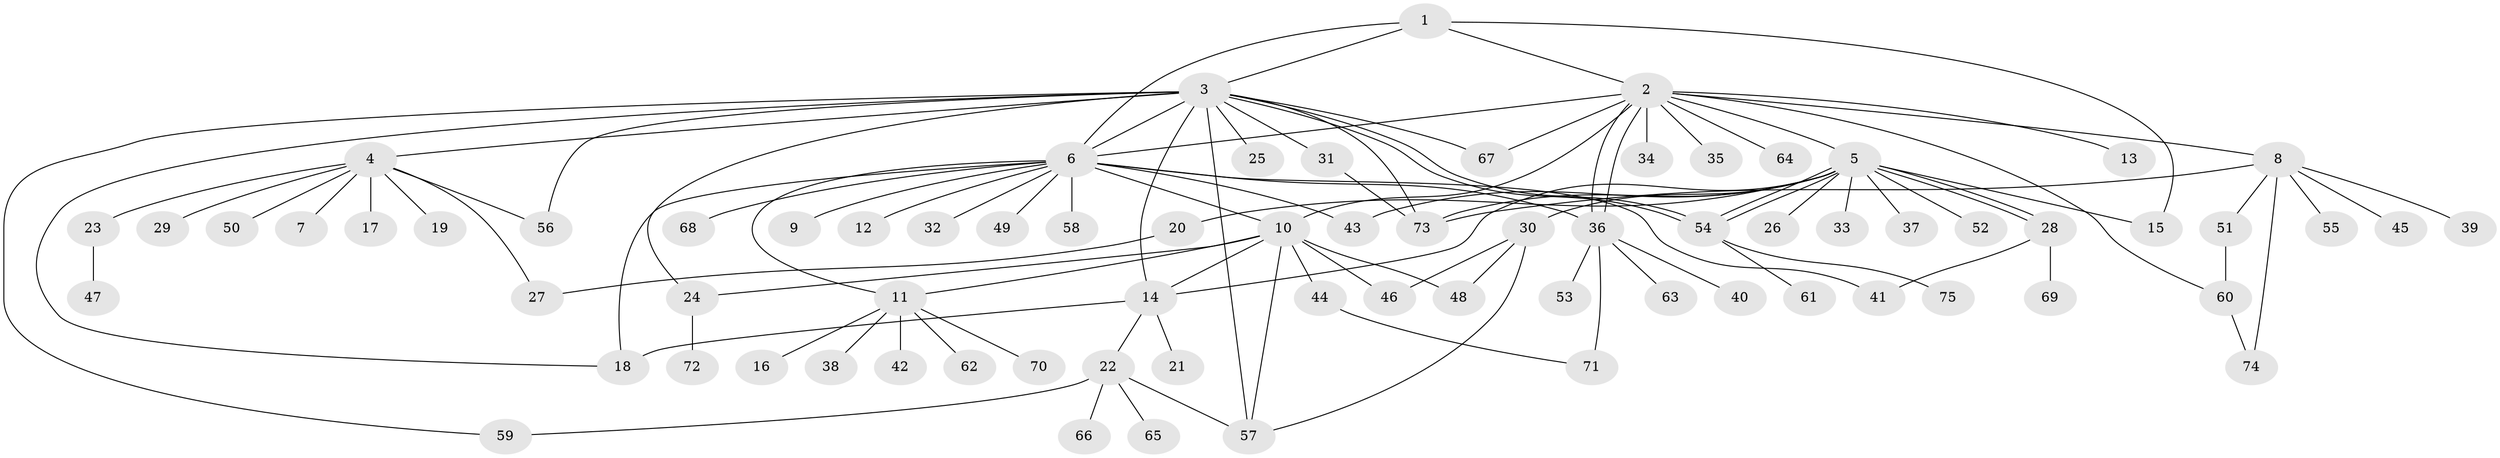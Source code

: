 // Generated by graph-tools (version 1.1) at 2025/49/03/09/25 03:49:48]
// undirected, 75 vertices, 107 edges
graph export_dot {
graph [start="1"]
  node [color=gray90,style=filled];
  1;
  2;
  3;
  4;
  5;
  6;
  7;
  8;
  9;
  10;
  11;
  12;
  13;
  14;
  15;
  16;
  17;
  18;
  19;
  20;
  21;
  22;
  23;
  24;
  25;
  26;
  27;
  28;
  29;
  30;
  31;
  32;
  33;
  34;
  35;
  36;
  37;
  38;
  39;
  40;
  41;
  42;
  43;
  44;
  45;
  46;
  47;
  48;
  49;
  50;
  51;
  52;
  53;
  54;
  55;
  56;
  57;
  58;
  59;
  60;
  61;
  62;
  63;
  64;
  65;
  66;
  67;
  68;
  69;
  70;
  71;
  72;
  73;
  74;
  75;
  1 -- 2;
  1 -- 3;
  1 -- 6;
  1 -- 15;
  2 -- 5;
  2 -- 6;
  2 -- 8;
  2 -- 10;
  2 -- 13;
  2 -- 34;
  2 -- 35;
  2 -- 36;
  2 -- 36;
  2 -- 60;
  2 -- 64;
  2 -- 67;
  3 -- 4;
  3 -- 6;
  3 -- 14;
  3 -- 18;
  3 -- 24;
  3 -- 25;
  3 -- 31;
  3 -- 54;
  3 -- 54;
  3 -- 56;
  3 -- 57;
  3 -- 59;
  3 -- 67;
  3 -- 73;
  4 -- 7;
  4 -- 17;
  4 -- 19;
  4 -- 23;
  4 -- 27;
  4 -- 29;
  4 -- 50;
  4 -- 56;
  5 -- 14;
  5 -- 15;
  5 -- 20;
  5 -- 26;
  5 -- 28;
  5 -- 28;
  5 -- 30;
  5 -- 33;
  5 -- 37;
  5 -- 43;
  5 -- 52;
  5 -- 54;
  5 -- 54;
  5 -- 73;
  6 -- 9;
  6 -- 10;
  6 -- 11;
  6 -- 12;
  6 -- 18;
  6 -- 32;
  6 -- 36;
  6 -- 41;
  6 -- 43;
  6 -- 49;
  6 -- 58;
  6 -- 68;
  8 -- 39;
  8 -- 45;
  8 -- 51;
  8 -- 55;
  8 -- 73;
  8 -- 74;
  10 -- 11;
  10 -- 14;
  10 -- 24;
  10 -- 44;
  10 -- 46;
  10 -- 48;
  10 -- 57;
  11 -- 16;
  11 -- 38;
  11 -- 42;
  11 -- 62;
  11 -- 70;
  14 -- 18;
  14 -- 21;
  14 -- 22;
  20 -- 27;
  22 -- 57;
  22 -- 59;
  22 -- 65;
  22 -- 66;
  23 -- 47;
  24 -- 72;
  28 -- 41;
  28 -- 69;
  30 -- 46;
  30 -- 48;
  30 -- 57;
  31 -- 73;
  36 -- 40;
  36 -- 53;
  36 -- 63;
  36 -- 71;
  44 -- 71;
  51 -- 60;
  54 -- 61;
  54 -- 75;
  60 -- 74;
}
